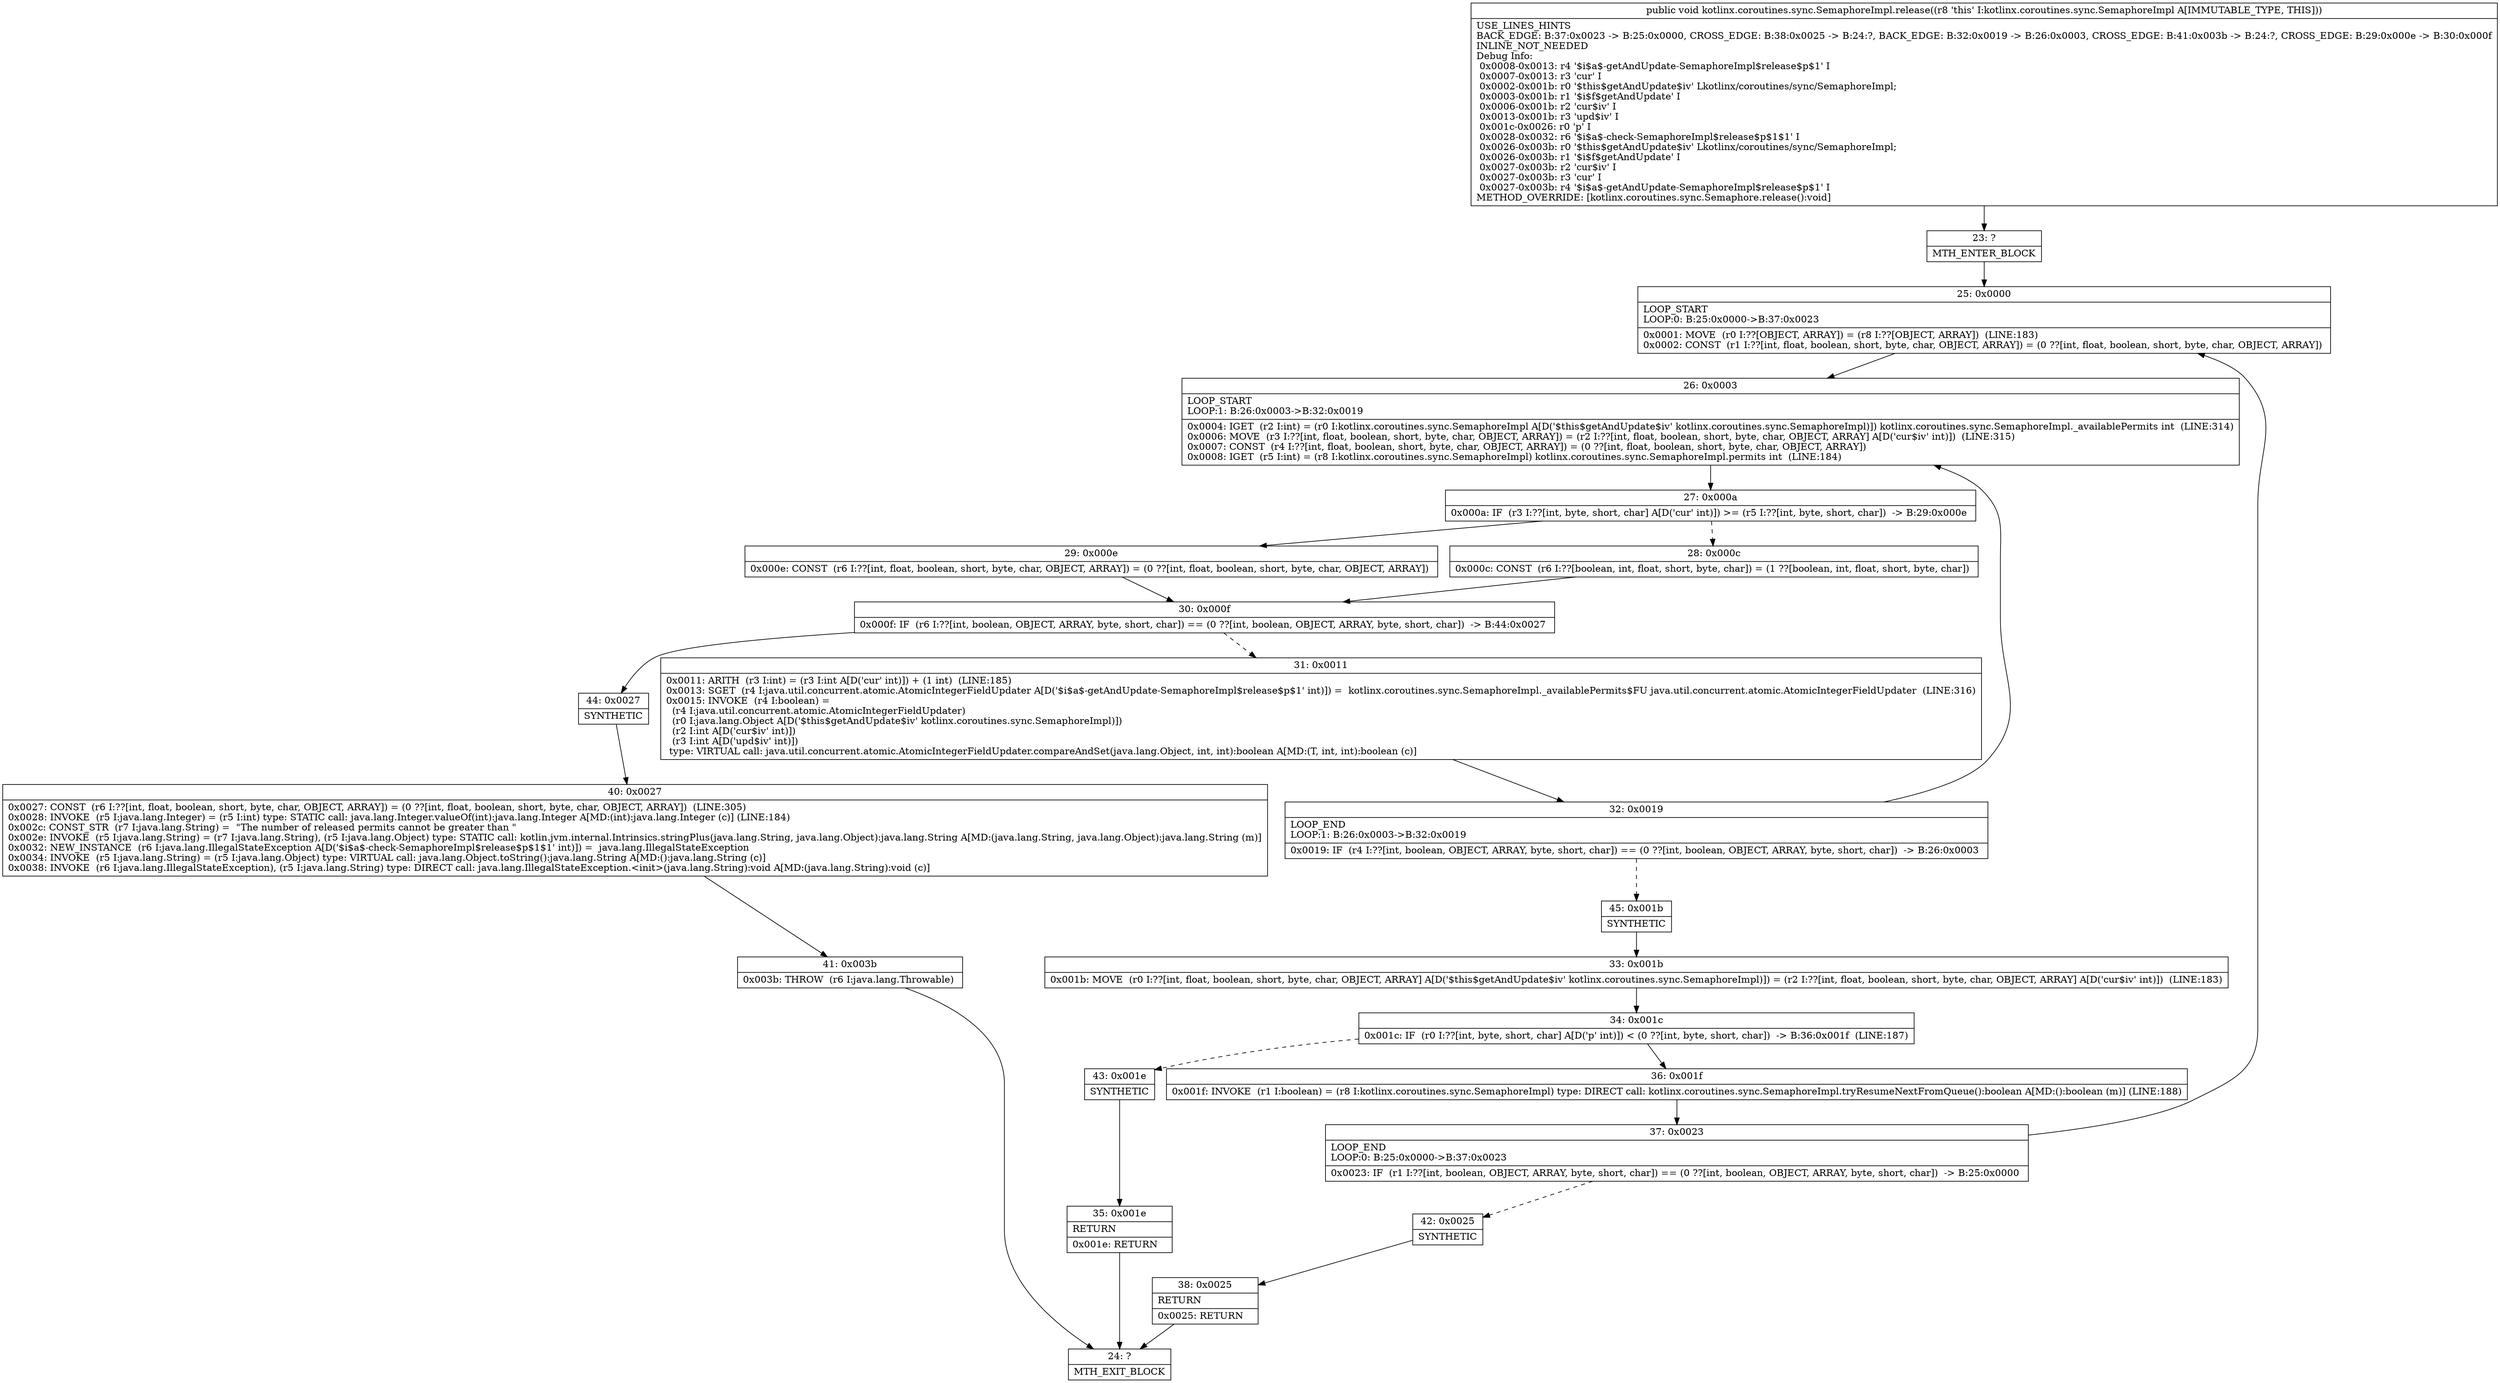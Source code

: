 digraph "CFG forkotlinx.coroutines.sync.SemaphoreImpl.release()V" {
Node_23 [shape=record,label="{23\:\ ?|MTH_ENTER_BLOCK\l}"];
Node_25 [shape=record,label="{25\:\ 0x0000|LOOP_START\lLOOP:0: B:25:0x0000\-\>B:37:0x0023\l|0x0001: MOVE  (r0 I:??[OBJECT, ARRAY]) = (r8 I:??[OBJECT, ARRAY])  (LINE:183)\l0x0002: CONST  (r1 I:??[int, float, boolean, short, byte, char, OBJECT, ARRAY]) = (0 ??[int, float, boolean, short, byte, char, OBJECT, ARRAY]) \l}"];
Node_26 [shape=record,label="{26\:\ 0x0003|LOOP_START\lLOOP:1: B:26:0x0003\-\>B:32:0x0019\l|0x0004: IGET  (r2 I:int) = (r0 I:kotlinx.coroutines.sync.SemaphoreImpl A[D('$this$getAndUpdate$iv' kotlinx.coroutines.sync.SemaphoreImpl)]) kotlinx.coroutines.sync.SemaphoreImpl._availablePermits int  (LINE:314)\l0x0006: MOVE  (r3 I:??[int, float, boolean, short, byte, char, OBJECT, ARRAY]) = (r2 I:??[int, float, boolean, short, byte, char, OBJECT, ARRAY] A[D('cur$iv' int)])  (LINE:315)\l0x0007: CONST  (r4 I:??[int, float, boolean, short, byte, char, OBJECT, ARRAY]) = (0 ??[int, float, boolean, short, byte, char, OBJECT, ARRAY]) \l0x0008: IGET  (r5 I:int) = (r8 I:kotlinx.coroutines.sync.SemaphoreImpl) kotlinx.coroutines.sync.SemaphoreImpl.permits int  (LINE:184)\l}"];
Node_27 [shape=record,label="{27\:\ 0x000a|0x000a: IF  (r3 I:??[int, byte, short, char] A[D('cur' int)]) \>= (r5 I:??[int, byte, short, char])  \-\> B:29:0x000e \l}"];
Node_28 [shape=record,label="{28\:\ 0x000c|0x000c: CONST  (r6 I:??[boolean, int, float, short, byte, char]) = (1 ??[boolean, int, float, short, byte, char]) \l}"];
Node_30 [shape=record,label="{30\:\ 0x000f|0x000f: IF  (r6 I:??[int, boolean, OBJECT, ARRAY, byte, short, char]) == (0 ??[int, boolean, OBJECT, ARRAY, byte, short, char])  \-\> B:44:0x0027 \l}"];
Node_31 [shape=record,label="{31\:\ 0x0011|0x0011: ARITH  (r3 I:int) = (r3 I:int A[D('cur' int)]) + (1 int)  (LINE:185)\l0x0013: SGET  (r4 I:java.util.concurrent.atomic.AtomicIntegerFieldUpdater A[D('$i$a$\-getAndUpdate\-SemaphoreImpl$release$p$1' int)]) =  kotlinx.coroutines.sync.SemaphoreImpl._availablePermits$FU java.util.concurrent.atomic.AtomicIntegerFieldUpdater  (LINE:316)\l0x0015: INVOKE  (r4 I:boolean) = \l  (r4 I:java.util.concurrent.atomic.AtomicIntegerFieldUpdater)\l  (r0 I:java.lang.Object A[D('$this$getAndUpdate$iv' kotlinx.coroutines.sync.SemaphoreImpl)])\l  (r2 I:int A[D('cur$iv' int)])\l  (r3 I:int A[D('upd$iv' int)])\l type: VIRTUAL call: java.util.concurrent.atomic.AtomicIntegerFieldUpdater.compareAndSet(java.lang.Object, int, int):boolean A[MD:(T, int, int):boolean (c)]\l}"];
Node_32 [shape=record,label="{32\:\ 0x0019|LOOP_END\lLOOP:1: B:26:0x0003\-\>B:32:0x0019\l|0x0019: IF  (r4 I:??[int, boolean, OBJECT, ARRAY, byte, short, char]) == (0 ??[int, boolean, OBJECT, ARRAY, byte, short, char])  \-\> B:26:0x0003 \l}"];
Node_45 [shape=record,label="{45\:\ 0x001b|SYNTHETIC\l}"];
Node_33 [shape=record,label="{33\:\ 0x001b|0x001b: MOVE  (r0 I:??[int, float, boolean, short, byte, char, OBJECT, ARRAY] A[D('$this$getAndUpdate$iv' kotlinx.coroutines.sync.SemaphoreImpl)]) = (r2 I:??[int, float, boolean, short, byte, char, OBJECT, ARRAY] A[D('cur$iv' int)])  (LINE:183)\l}"];
Node_34 [shape=record,label="{34\:\ 0x001c|0x001c: IF  (r0 I:??[int, byte, short, char] A[D('p' int)]) \< (0 ??[int, byte, short, char])  \-\> B:36:0x001f  (LINE:187)\l}"];
Node_36 [shape=record,label="{36\:\ 0x001f|0x001f: INVOKE  (r1 I:boolean) = (r8 I:kotlinx.coroutines.sync.SemaphoreImpl) type: DIRECT call: kotlinx.coroutines.sync.SemaphoreImpl.tryResumeNextFromQueue():boolean A[MD:():boolean (m)] (LINE:188)\l}"];
Node_37 [shape=record,label="{37\:\ 0x0023|LOOP_END\lLOOP:0: B:25:0x0000\-\>B:37:0x0023\l|0x0023: IF  (r1 I:??[int, boolean, OBJECT, ARRAY, byte, short, char]) == (0 ??[int, boolean, OBJECT, ARRAY, byte, short, char])  \-\> B:25:0x0000 \l}"];
Node_42 [shape=record,label="{42\:\ 0x0025|SYNTHETIC\l}"];
Node_38 [shape=record,label="{38\:\ 0x0025|RETURN\l|0x0025: RETURN   \l}"];
Node_24 [shape=record,label="{24\:\ ?|MTH_EXIT_BLOCK\l}"];
Node_43 [shape=record,label="{43\:\ 0x001e|SYNTHETIC\l}"];
Node_35 [shape=record,label="{35\:\ 0x001e|RETURN\l|0x001e: RETURN   \l}"];
Node_44 [shape=record,label="{44\:\ 0x0027|SYNTHETIC\l}"];
Node_40 [shape=record,label="{40\:\ 0x0027|0x0027: CONST  (r6 I:??[int, float, boolean, short, byte, char, OBJECT, ARRAY]) = (0 ??[int, float, boolean, short, byte, char, OBJECT, ARRAY])  (LINE:305)\l0x0028: INVOKE  (r5 I:java.lang.Integer) = (r5 I:int) type: STATIC call: java.lang.Integer.valueOf(int):java.lang.Integer A[MD:(int):java.lang.Integer (c)] (LINE:184)\l0x002c: CONST_STR  (r7 I:java.lang.String) =  \"The number of released permits cannot be greater than \" \l0x002e: INVOKE  (r5 I:java.lang.String) = (r7 I:java.lang.String), (r5 I:java.lang.Object) type: STATIC call: kotlin.jvm.internal.Intrinsics.stringPlus(java.lang.String, java.lang.Object):java.lang.String A[MD:(java.lang.String, java.lang.Object):java.lang.String (m)]\l0x0032: NEW_INSTANCE  (r6 I:java.lang.IllegalStateException A[D('$i$a$\-check\-SemaphoreImpl$release$p$1$1' int)]) =  java.lang.IllegalStateException \l0x0034: INVOKE  (r5 I:java.lang.String) = (r5 I:java.lang.Object) type: VIRTUAL call: java.lang.Object.toString():java.lang.String A[MD:():java.lang.String (c)]\l0x0038: INVOKE  (r6 I:java.lang.IllegalStateException), (r5 I:java.lang.String) type: DIRECT call: java.lang.IllegalStateException.\<init\>(java.lang.String):void A[MD:(java.lang.String):void (c)]\l}"];
Node_41 [shape=record,label="{41\:\ 0x003b|0x003b: THROW  (r6 I:java.lang.Throwable) \l}"];
Node_29 [shape=record,label="{29\:\ 0x000e|0x000e: CONST  (r6 I:??[int, float, boolean, short, byte, char, OBJECT, ARRAY]) = (0 ??[int, float, boolean, short, byte, char, OBJECT, ARRAY]) \l}"];
MethodNode[shape=record,label="{public void kotlinx.coroutines.sync.SemaphoreImpl.release((r8 'this' I:kotlinx.coroutines.sync.SemaphoreImpl A[IMMUTABLE_TYPE, THIS]))  | USE_LINES_HINTS\lBACK_EDGE: B:37:0x0023 \-\> B:25:0x0000, CROSS_EDGE: B:38:0x0025 \-\> B:24:?, BACK_EDGE: B:32:0x0019 \-\> B:26:0x0003, CROSS_EDGE: B:41:0x003b \-\> B:24:?, CROSS_EDGE: B:29:0x000e \-\> B:30:0x000f\lINLINE_NOT_NEEDED\lDebug Info:\l  0x0008\-0x0013: r4 '$i$a$\-getAndUpdate\-SemaphoreImpl$release$p$1' I\l  0x0007\-0x0013: r3 'cur' I\l  0x0002\-0x001b: r0 '$this$getAndUpdate$iv' Lkotlinx\/coroutines\/sync\/SemaphoreImpl;\l  0x0003\-0x001b: r1 '$i$f$getAndUpdate' I\l  0x0006\-0x001b: r2 'cur$iv' I\l  0x0013\-0x001b: r3 'upd$iv' I\l  0x001c\-0x0026: r0 'p' I\l  0x0028\-0x0032: r6 '$i$a$\-check\-SemaphoreImpl$release$p$1$1' I\l  0x0026\-0x003b: r0 '$this$getAndUpdate$iv' Lkotlinx\/coroutines\/sync\/SemaphoreImpl;\l  0x0026\-0x003b: r1 '$i$f$getAndUpdate' I\l  0x0027\-0x003b: r2 'cur$iv' I\l  0x0027\-0x003b: r3 'cur' I\l  0x0027\-0x003b: r4 '$i$a$\-getAndUpdate\-SemaphoreImpl$release$p$1' I\lMETHOD_OVERRIDE: [kotlinx.coroutines.sync.Semaphore.release():void]\l}"];
MethodNode -> Node_23;Node_23 -> Node_25;
Node_25 -> Node_26;
Node_26 -> Node_27;
Node_27 -> Node_28[style=dashed];
Node_27 -> Node_29;
Node_28 -> Node_30;
Node_30 -> Node_31[style=dashed];
Node_30 -> Node_44;
Node_31 -> Node_32;
Node_32 -> Node_26;
Node_32 -> Node_45[style=dashed];
Node_45 -> Node_33;
Node_33 -> Node_34;
Node_34 -> Node_36;
Node_34 -> Node_43[style=dashed];
Node_36 -> Node_37;
Node_37 -> Node_25;
Node_37 -> Node_42[style=dashed];
Node_42 -> Node_38;
Node_38 -> Node_24;
Node_43 -> Node_35;
Node_35 -> Node_24;
Node_44 -> Node_40;
Node_40 -> Node_41;
Node_41 -> Node_24;
Node_29 -> Node_30;
}


